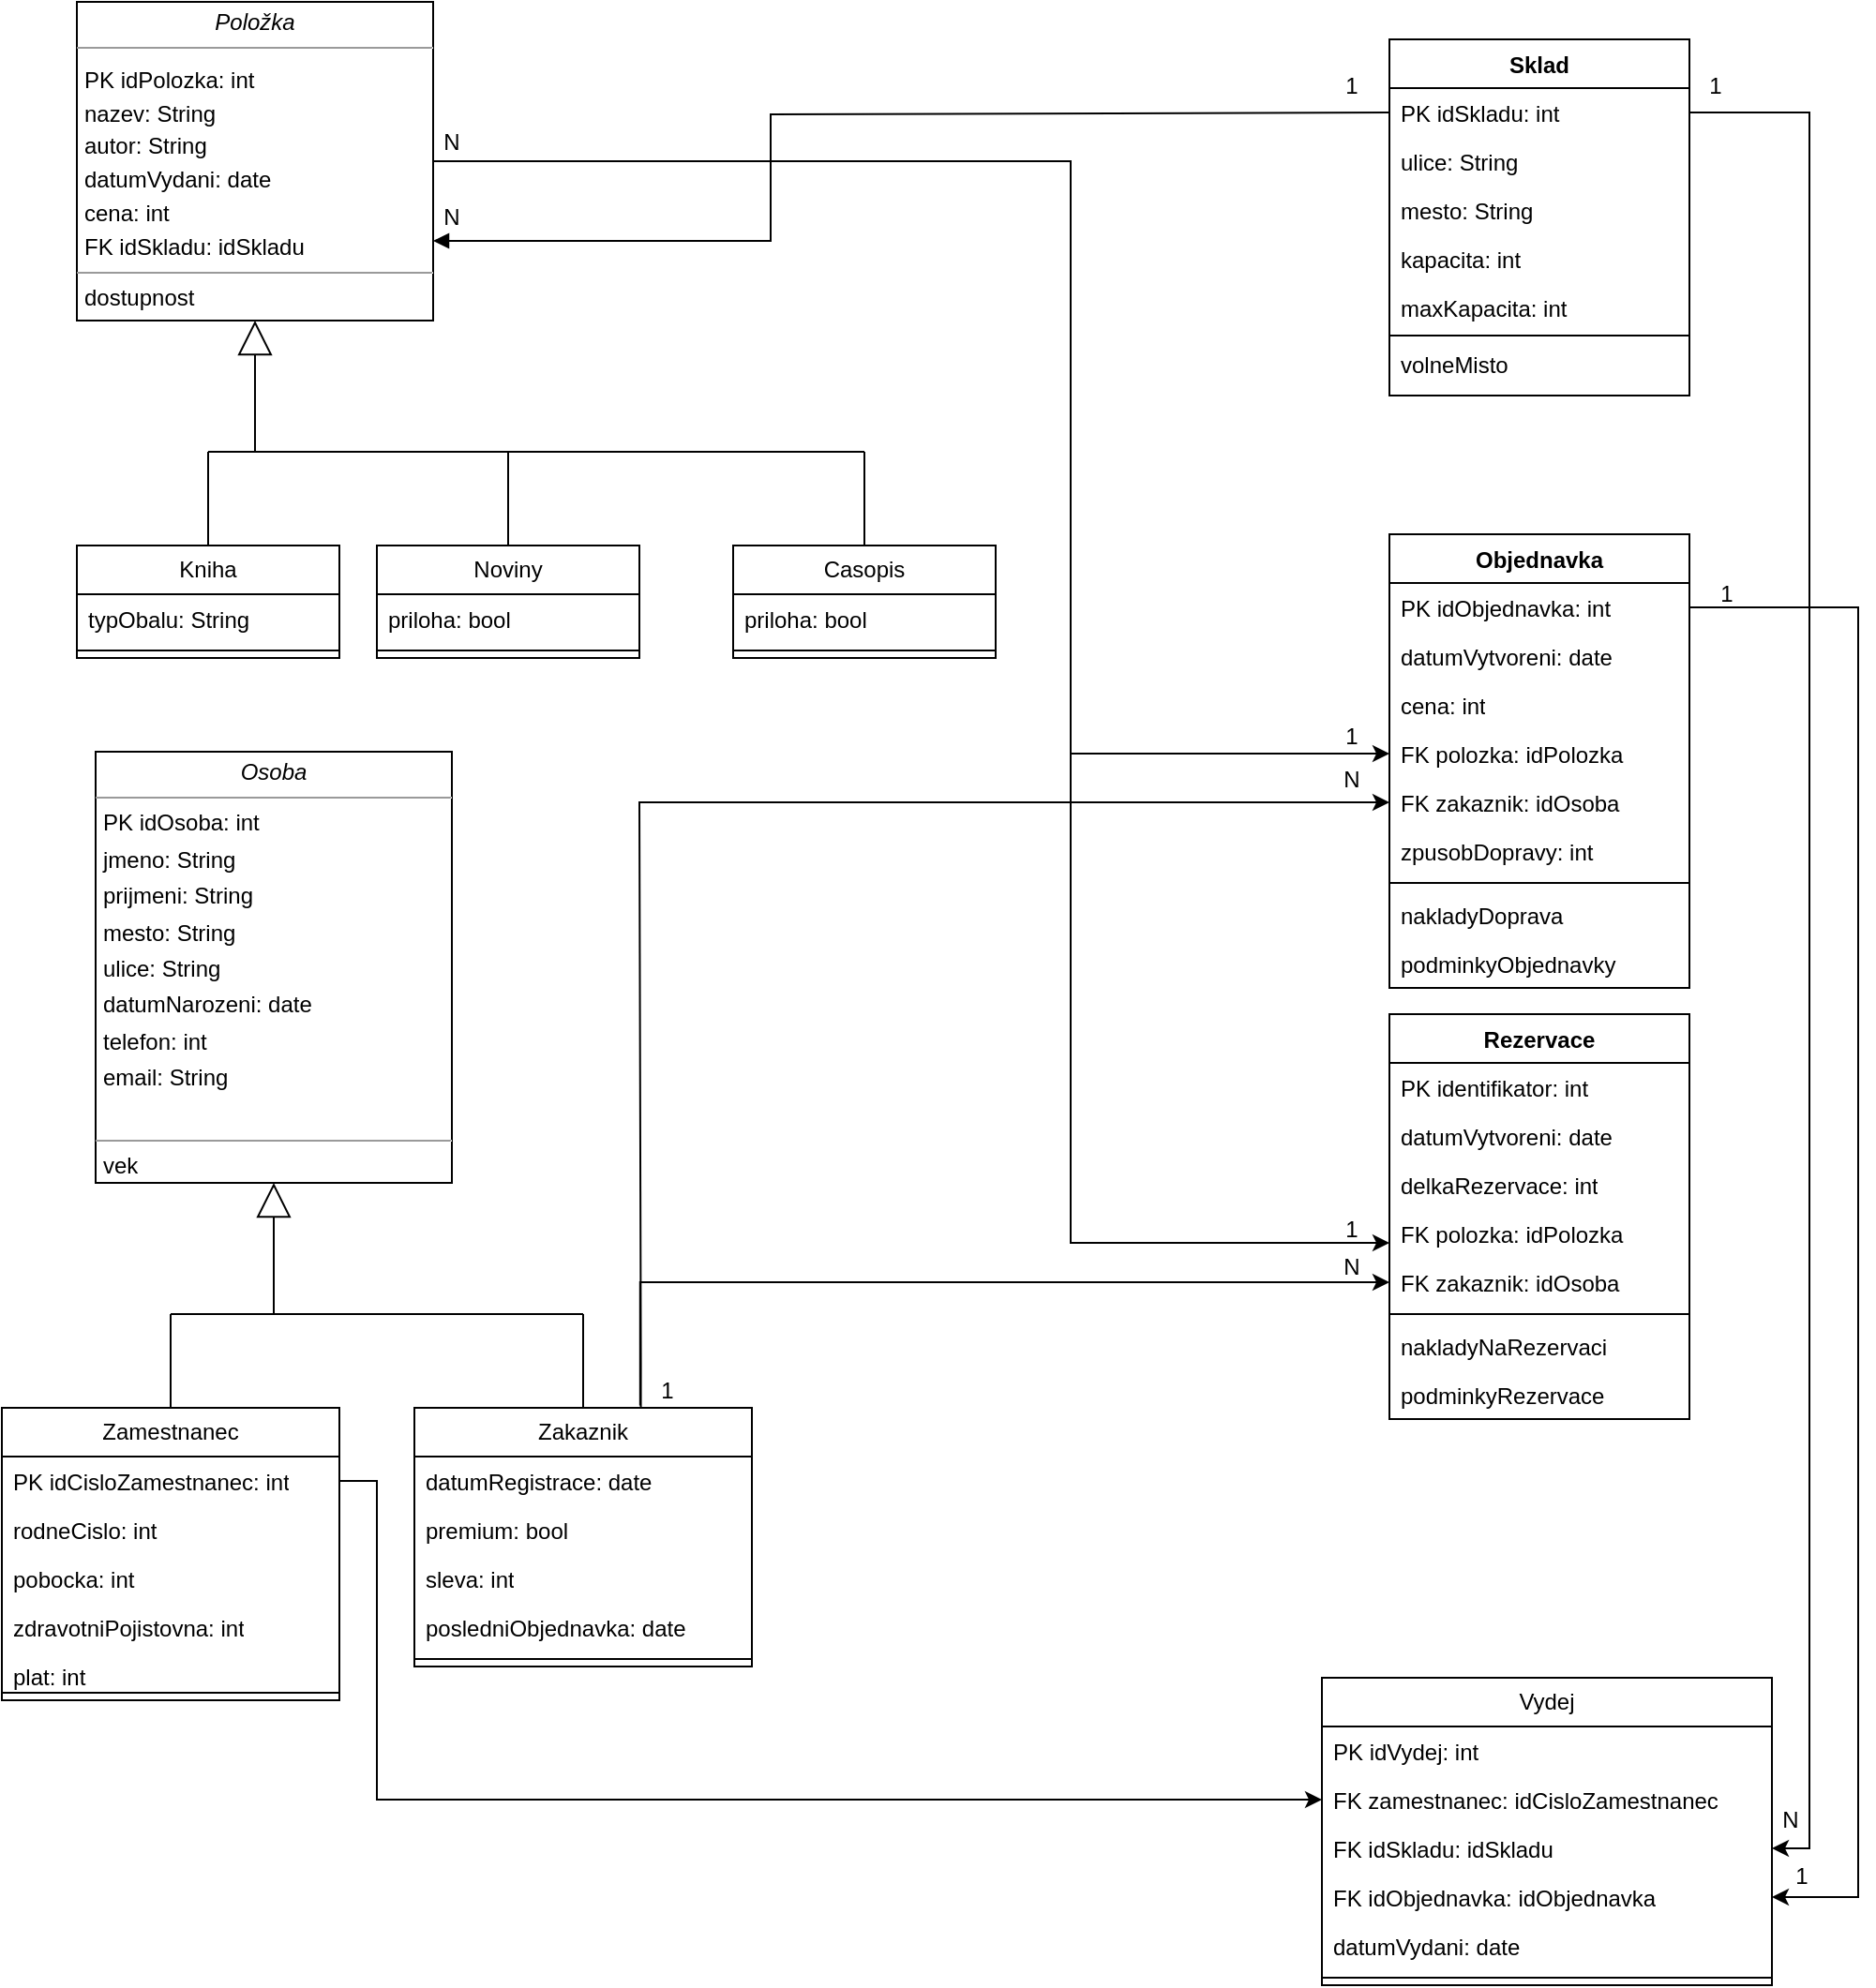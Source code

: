 <mxfile version="22.1.2" type="github">
  <diagram name="Page-1" id="c4acf3e9-155e-7222-9cf6-157b1a14988f">
    <mxGraphModel dx="1293" dy="611" grid="1" gridSize="10" guides="1" tooltips="1" connect="1" arrows="1" fold="1" page="1" pageScale="1" pageWidth="850" pageHeight="1100" background="none" math="0" shadow="0">
      <root>
        <mxCell id="0" />
        <mxCell id="1" parent="0" />
        <mxCell id="APGSo0OI6IQUyZFuy4CO-77" style="edgeStyle=orthogonalEdgeStyle;rounded=0;orthogonalLoop=1;jettySize=auto;html=1;exitX=1;exitY=0.5;exitDx=0;exitDy=0;entryX=0;entryY=0.5;entryDx=0;entryDy=0;" edge="1" parent="1" source="5d2195bd80daf111-18" target="APGSo0OI6IQUyZFuy4CO-84">
          <mxGeometry relative="1" as="geometry">
            <Array as="points">
              <mxPoint x="590" y="105" />
              <mxPoint x="590" y="421" />
            </Array>
          </mxGeometry>
        </mxCell>
        <mxCell id="5d2195bd80daf111-18" value="&lt;p style=&quot;margin:0px;margin-top:4px;text-align:center;&quot;&gt;&lt;font style=&quot;font-size: 12px;&quot;&gt;&lt;i&gt;Položka&lt;/i&gt;&lt;br&gt;&lt;/font&gt;&lt;/p&gt;&lt;hr size=&quot;1&quot;&gt;&lt;p style=&quot;margin:0px;margin-left:4px;&quot;&gt;&lt;sub&gt;&lt;font style=&quot;font-size: 12px;&quot;&gt;PK idPolozka: int&lt;/font&gt;&lt;/sub&gt;&lt;/p&gt;&lt;p style=&quot;margin:0px;margin-left:4px;&quot;&gt;&lt;sub&gt;&lt;font style=&quot;font-size: 12px;&quot;&gt;nazev: String&lt;/font&gt;&lt;/sub&gt;&lt;/p&gt;&lt;p style=&quot;margin:0px;margin-left:4px;&quot;&gt;&lt;sub&gt;&lt;font style=&quot;font-size: 12px;&quot;&gt;autor: String&lt;/font&gt;&lt;/sub&gt;&lt;/p&gt;&lt;p style=&quot;margin:0px;margin-left:4px;&quot;&gt;&lt;sub&gt;&lt;font style=&quot;font-size: 12px;&quot;&gt;datumVydani: date&lt;/font&gt;&lt;/sub&gt;&lt;/p&gt;&lt;p style=&quot;margin:0px;margin-left:4px;&quot;&gt;&lt;sub&gt;&lt;font style=&quot;font-size: 12px;&quot;&gt;cena: int&lt;/font&gt;&lt;/sub&gt;&lt;/p&gt;&lt;p style=&quot;margin:0px;margin-left:4px;&quot;&gt;&lt;sub&gt;&lt;font style=&quot;font-size: 12px;&quot;&gt;FK idSkladu: idSkladu&lt;/font&gt;&lt;/sub&gt;&lt;/p&gt;&lt;hr size=&quot;1&quot;&gt;&lt;p style=&quot;margin:0px;margin-left:4px;&quot;&gt;dostupnost&lt;/p&gt;" style="verticalAlign=top;align=left;overflow=fill;fontSize=12;fontFamily=Helvetica;html=1;rounded=0;shadow=0;comic=0;labelBackgroundColor=none;strokeWidth=1" parent="1" vertex="1">
          <mxGeometry x="60" y="20" width="190" height="170" as="geometry" />
        </mxCell>
        <mxCell id="APGSo0OI6IQUyZFuy4CO-3" value="Kniha" style="swimlane;fontStyle=0;childLayout=stackLayout;horizontal=1;startSize=26;fillColor=none;horizontalStack=0;resizeParent=1;resizeParentMax=0;resizeLast=0;collapsible=1;marginBottom=0;whiteSpace=wrap;html=1;" vertex="1" parent="1">
          <mxGeometry x="60" y="310" width="140" height="60" as="geometry" />
        </mxCell>
        <mxCell id="APGSo0OI6IQUyZFuy4CO-4" value="typObalu: String" style="text;strokeColor=none;fillColor=none;align=left;verticalAlign=top;spacingLeft=4;spacingRight=4;overflow=hidden;rotatable=0;points=[[0,0.5],[1,0.5]];portConstraint=eastwest;whiteSpace=wrap;html=1;" vertex="1" parent="APGSo0OI6IQUyZFuy4CO-3">
          <mxGeometry y="26" width="140" height="26" as="geometry" />
        </mxCell>
        <mxCell id="APGSo0OI6IQUyZFuy4CO-134" value="" style="line;strokeWidth=1;fillColor=none;align=left;verticalAlign=middle;spacingTop=-1;spacingLeft=3;spacingRight=3;rotatable=0;labelPosition=right;points=[];portConstraint=eastwest;strokeColor=inherit;" vertex="1" parent="APGSo0OI6IQUyZFuy4CO-3">
          <mxGeometry y="52" width="140" height="8" as="geometry" />
        </mxCell>
        <mxCell id="APGSo0OI6IQUyZFuy4CO-8" value="Noviny" style="swimlane;fontStyle=0;childLayout=stackLayout;horizontal=1;startSize=26;fillColor=none;horizontalStack=0;resizeParent=1;resizeParentMax=0;resizeLast=0;collapsible=1;marginBottom=0;whiteSpace=wrap;html=1;" vertex="1" parent="1">
          <mxGeometry x="220" y="310" width="140" height="60" as="geometry" />
        </mxCell>
        <mxCell id="APGSo0OI6IQUyZFuy4CO-9" value="priloha: bool" style="text;strokeColor=none;fillColor=none;align=left;verticalAlign=top;spacingLeft=4;spacingRight=4;overflow=hidden;rotatable=0;points=[[0,0.5],[1,0.5]];portConstraint=eastwest;whiteSpace=wrap;html=1;" vertex="1" parent="APGSo0OI6IQUyZFuy4CO-8">
          <mxGeometry y="26" width="140" height="26" as="geometry" />
        </mxCell>
        <mxCell id="APGSo0OI6IQUyZFuy4CO-135" value="" style="line;strokeWidth=1;fillColor=none;align=left;verticalAlign=middle;spacingTop=-1;spacingLeft=3;spacingRight=3;rotatable=0;labelPosition=right;points=[];portConstraint=eastwest;strokeColor=inherit;" vertex="1" parent="APGSo0OI6IQUyZFuy4CO-8">
          <mxGeometry y="52" width="140" height="8" as="geometry" />
        </mxCell>
        <mxCell id="APGSo0OI6IQUyZFuy4CO-12" value="Casopis" style="swimlane;fontStyle=0;childLayout=stackLayout;horizontal=1;startSize=26;fillColor=none;horizontalStack=0;resizeParent=1;resizeParentMax=0;resizeLast=0;collapsible=1;marginBottom=0;whiteSpace=wrap;html=1;" vertex="1" parent="1">
          <mxGeometry x="410" y="310" width="140" height="60" as="geometry" />
        </mxCell>
        <mxCell id="APGSo0OI6IQUyZFuy4CO-13" value="priloha: bool" style="text;strokeColor=none;fillColor=none;align=left;verticalAlign=top;spacingLeft=4;spacingRight=4;overflow=hidden;rotatable=0;points=[[0,0.5],[1,0.5]];portConstraint=eastwest;whiteSpace=wrap;html=1;" vertex="1" parent="APGSo0OI6IQUyZFuy4CO-12">
          <mxGeometry y="26" width="140" height="26" as="geometry" />
        </mxCell>
        <mxCell id="APGSo0OI6IQUyZFuy4CO-136" value="" style="line;strokeWidth=1;fillColor=none;align=left;verticalAlign=middle;spacingTop=-1;spacingLeft=3;spacingRight=3;rotatable=0;labelPosition=right;points=[];portConstraint=eastwest;strokeColor=inherit;" vertex="1" parent="APGSo0OI6IQUyZFuy4CO-12">
          <mxGeometry y="52" width="140" height="8" as="geometry" />
        </mxCell>
        <mxCell id="APGSo0OI6IQUyZFuy4CO-22" value="" style="endArrow=none;html=1;rounded=0;" edge="1" parent="1">
          <mxGeometry width="50" height="50" relative="1" as="geometry">
            <mxPoint x="130" y="260" as="sourcePoint" />
            <mxPoint x="480" y="260" as="targetPoint" />
          </mxGeometry>
        </mxCell>
        <mxCell id="APGSo0OI6IQUyZFuy4CO-23" value="" style="endArrow=none;html=1;rounded=0;exitX=0.5;exitY=0;exitDx=0;exitDy=0;" edge="1" parent="1" source="APGSo0OI6IQUyZFuy4CO-12">
          <mxGeometry width="50" height="50" relative="1" as="geometry">
            <mxPoint x="430" y="310" as="sourcePoint" />
            <mxPoint x="480" y="260" as="targetPoint" />
          </mxGeometry>
        </mxCell>
        <mxCell id="APGSo0OI6IQUyZFuy4CO-24" value="" style="endArrow=none;html=1;rounded=0;exitX=0.5;exitY=0;exitDx=0;exitDy=0;" edge="1" parent="1" source="APGSo0OI6IQUyZFuy4CO-3">
          <mxGeometry width="50" height="50" relative="1" as="geometry">
            <mxPoint x="80" y="310" as="sourcePoint" />
            <mxPoint x="130" y="260" as="targetPoint" />
          </mxGeometry>
        </mxCell>
        <mxCell id="APGSo0OI6IQUyZFuy4CO-25" value="" style="endArrow=none;html=1;rounded=0;exitX=0.5;exitY=0;exitDx=0;exitDy=0;" edge="1" parent="1" source="APGSo0OI6IQUyZFuy4CO-8">
          <mxGeometry width="50" height="50" relative="1" as="geometry">
            <mxPoint x="230" y="310" as="sourcePoint" />
            <mxPoint x="290" y="260" as="targetPoint" />
          </mxGeometry>
        </mxCell>
        <mxCell id="APGSo0OI6IQUyZFuy4CO-26" value="" style="endArrow=block;endSize=16;endFill=0;html=1;rounded=0;entryX=0.5;entryY=1;entryDx=0;entryDy=0;" edge="1" parent="1" target="5d2195bd80daf111-18">
          <mxGeometry width="160" relative="1" as="geometry">
            <mxPoint x="155" y="260" as="sourcePoint" />
            <mxPoint x="480" y="220" as="targetPoint" />
          </mxGeometry>
        </mxCell>
        <mxCell id="APGSo0OI6IQUyZFuy4CO-27" value="&lt;p style=&quot;margin:0px;margin-top:4px;text-align:center;&quot;&gt;&lt;i&gt;Osoba&lt;/i&gt;&lt;br&gt;&lt;/p&gt;&lt;hr size=&quot;1&quot;&gt;&lt;p style=&quot;margin:0px;margin-left:4px;&quot;&gt;&lt;sup&gt;&lt;font style=&quot;font-size: 12px;&quot;&gt;PK idOsoba: int&lt;/font&gt;&lt;/sup&gt;&lt;/p&gt;&lt;p style=&quot;margin:0px;margin-left:4px;&quot;&gt;&lt;sup&gt;&lt;font style=&quot;font-size: 12px;&quot;&gt;jmeno: String&lt;br&gt;prijmeni: String&lt;/font&gt;&lt;/sup&gt;&lt;/p&gt;&lt;p style=&quot;margin:0px;margin-left:4px;&quot;&gt;&lt;sup&gt;&lt;font style=&quot;font-size: 12px;&quot;&gt;mesto: String&lt;/font&gt;&lt;/sup&gt;&lt;/p&gt;&lt;p style=&quot;margin:0px;margin-left:4px;&quot;&gt;&lt;sup&gt;&lt;font style=&quot;font-size: 12px;&quot;&gt;ulice: String&lt;/font&gt;&lt;/sup&gt;&lt;/p&gt;&lt;p style=&quot;margin:0px;margin-left:4px;&quot;&gt;&lt;sup&gt;&lt;font style=&quot;font-size: 12px;&quot;&gt;datumNarozeni: date&lt;/font&gt;&lt;/sup&gt;&lt;/p&gt;&lt;p style=&quot;margin:0px;margin-left:4px;&quot;&gt;&lt;sup&gt;&lt;font style=&quot;font-size: 12px;&quot;&gt;telefon: int&lt;/font&gt;&lt;/sup&gt;&lt;/p&gt;&lt;p style=&quot;margin:0px;margin-left:4px;&quot;&gt;&lt;sup&gt;&lt;font style=&quot;font-size: 12px;&quot;&gt;email: String&lt;/font&gt;&lt;/sup&gt;&lt;/p&gt;&lt;p style=&quot;margin:0px;margin-left:4px;&quot;&gt;&lt;br&gt;&lt;/p&gt;&lt;hr size=&quot;1&quot;&gt;&lt;p style=&quot;margin:0px;margin-left:4px;&quot;&gt;vek&lt;/p&gt;&lt;p style=&quot;margin:0px;margin-left:4px;&quot;&gt;&lt;br&gt;&lt;/p&gt;" style="verticalAlign=top;align=left;overflow=fill;fontSize=12;fontFamily=Helvetica;html=1;rounded=0;shadow=0;comic=0;labelBackgroundColor=none;strokeWidth=1" vertex="1" parent="1">
          <mxGeometry x="70" y="420" width="190" height="230" as="geometry" />
        </mxCell>
        <mxCell id="APGSo0OI6IQUyZFuy4CO-29" value="Zamestnanec" style="swimlane;fontStyle=0;childLayout=stackLayout;horizontal=1;startSize=26;fillColor=none;horizontalStack=0;resizeParent=1;resizeParentMax=0;resizeLast=0;collapsible=1;marginBottom=0;whiteSpace=wrap;html=1;" vertex="1" parent="1">
          <mxGeometry x="20" y="770" width="180" height="156" as="geometry" />
        </mxCell>
        <mxCell id="APGSo0OI6IQUyZFuy4CO-30" value="PK idCisloZamestnanec: int" style="text;strokeColor=none;fillColor=none;align=left;verticalAlign=top;spacingLeft=4;spacingRight=4;overflow=hidden;rotatable=0;points=[[0,0.5],[1,0.5]];portConstraint=eastwest;whiteSpace=wrap;html=1;" vertex="1" parent="APGSo0OI6IQUyZFuy4CO-29">
          <mxGeometry y="26" width="180" height="26" as="geometry" />
        </mxCell>
        <mxCell id="APGSo0OI6IQUyZFuy4CO-31" value="rodneCislo: int" style="text;strokeColor=none;fillColor=none;align=left;verticalAlign=top;spacingLeft=4;spacingRight=4;overflow=hidden;rotatable=0;points=[[0,0.5],[1,0.5]];portConstraint=eastwest;whiteSpace=wrap;html=1;" vertex="1" parent="APGSo0OI6IQUyZFuy4CO-29">
          <mxGeometry y="52" width="180" height="26" as="geometry" />
        </mxCell>
        <mxCell id="APGSo0OI6IQUyZFuy4CO-32" value="pobocka: int&lt;br&gt;" style="text;strokeColor=none;fillColor=none;align=left;verticalAlign=top;spacingLeft=4;spacingRight=4;overflow=hidden;rotatable=0;points=[[0,0.5],[1,0.5]];portConstraint=eastwest;whiteSpace=wrap;html=1;" vertex="1" parent="APGSo0OI6IQUyZFuy4CO-29">
          <mxGeometry y="78" width="180" height="26" as="geometry" />
        </mxCell>
        <mxCell id="APGSo0OI6IQUyZFuy4CO-34" value="zdravotniPojistovna: int" style="text;strokeColor=none;fillColor=none;align=left;verticalAlign=top;spacingLeft=4;spacingRight=4;overflow=hidden;rotatable=0;points=[[0,0.5],[1,0.5]];portConstraint=eastwest;whiteSpace=wrap;html=1;" vertex="1" parent="APGSo0OI6IQUyZFuy4CO-29">
          <mxGeometry y="104" width="180" height="26" as="geometry" />
        </mxCell>
        <mxCell id="APGSo0OI6IQUyZFuy4CO-33" value="plat: int" style="text;strokeColor=none;fillColor=none;align=left;verticalAlign=top;spacingLeft=4;spacingRight=4;overflow=hidden;rotatable=0;points=[[0,0.5],[1,0.5]];portConstraint=eastwest;whiteSpace=wrap;html=1;" vertex="1" parent="APGSo0OI6IQUyZFuy4CO-29">
          <mxGeometry y="130" width="180" height="26" as="geometry" />
        </mxCell>
        <mxCell id="APGSo0OI6IQUyZFuy4CO-100" style="edgeStyle=orthogonalEdgeStyle;rounded=0;orthogonalLoop=1;jettySize=auto;html=1;entryX=0;entryY=0.5;entryDx=0;entryDy=0;exitX=0.669;exitY=-0.009;exitDx=0;exitDy=0;exitPerimeter=0;" edge="1" parent="1" source="APGSo0OI6IQUyZFuy4CO-35" target="APGSo0OI6IQUyZFuy4CO-99">
          <mxGeometry relative="1" as="geometry">
            <mxPoint x="350" y="760" as="sourcePoint" />
          </mxGeometry>
        </mxCell>
        <mxCell id="APGSo0OI6IQUyZFuy4CO-35" value="Zakaznik" style="swimlane;fontStyle=0;childLayout=stackLayout;horizontal=1;startSize=26;fillColor=none;horizontalStack=0;resizeParent=1;resizeParentMax=0;resizeLast=0;collapsible=1;marginBottom=0;whiteSpace=wrap;html=1;" vertex="1" parent="1">
          <mxGeometry x="240" y="770" width="180" height="138" as="geometry" />
        </mxCell>
        <mxCell id="APGSo0OI6IQUyZFuy4CO-36" value="datumRegistrace: date" style="text;strokeColor=none;fillColor=none;align=left;verticalAlign=top;spacingLeft=4;spacingRight=4;overflow=hidden;rotatable=0;points=[[0,0.5],[1,0.5]];portConstraint=eastwest;whiteSpace=wrap;html=1;" vertex="1" parent="APGSo0OI6IQUyZFuy4CO-35">
          <mxGeometry y="26" width="180" height="26" as="geometry" />
        </mxCell>
        <mxCell id="APGSo0OI6IQUyZFuy4CO-37" value="premium: bool" style="text;strokeColor=none;fillColor=none;align=left;verticalAlign=top;spacingLeft=4;spacingRight=4;overflow=hidden;rotatable=0;points=[[0,0.5],[1,0.5]];portConstraint=eastwest;whiteSpace=wrap;html=1;" vertex="1" parent="APGSo0OI6IQUyZFuy4CO-35">
          <mxGeometry y="52" width="180" height="26" as="geometry" />
        </mxCell>
        <mxCell id="APGSo0OI6IQUyZFuy4CO-39" value="sleva: int" style="text;strokeColor=none;fillColor=none;align=left;verticalAlign=top;spacingLeft=4;spacingRight=4;overflow=hidden;rotatable=0;points=[[0,0.5],[1,0.5]];portConstraint=eastwest;whiteSpace=wrap;html=1;" vertex="1" parent="APGSo0OI6IQUyZFuy4CO-35">
          <mxGeometry y="78" width="180" height="26" as="geometry" />
        </mxCell>
        <mxCell id="APGSo0OI6IQUyZFuy4CO-38" value="posledniObjednavka: date" style="text;strokeColor=none;fillColor=none;align=left;verticalAlign=top;spacingLeft=4;spacingRight=4;overflow=hidden;rotatable=0;points=[[0,0.5],[1,0.5]];portConstraint=eastwest;whiteSpace=wrap;html=1;" vertex="1" parent="APGSo0OI6IQUyZFuy4CO-35">
          <mxGeometry y="104" width="180" height="26" as="geometry" />
        </mxCell>
        <mxCell id="APGSo0OI6IQUyZFuy4CO-132" value="" style="line;strokeWidth=1;fillColor=none;align=left;verticalAlign=middle;spacingTop=-1;spacingLeft=3;spacingRight=3;rotatable=0;labelPosition=right;points=[];portConstraint=eastwest;strokeColor=inherit;" vertex="1" parent="APGSo0OI6IQUyZFuy4CO-35">
          <mxGeometry y="130" width="180" height="8" as="geometry" />
        </mxCell>
        <mxCell id="APGSo0OI6IQUyZFuy4CO-40" value="" style="endArrow=none;html=1;rounded=0;" edge="1" parent="1">
          <mxGeometry width="50" height="50" relative="1" as="geometry">
            <mxPoint x="110" y="720" as="sourcePoint" />
            <mxPoint x="330" y="720" as="targetPoint" />
          </mxGeometry>
        </mxCell>
        <mxCell id="APGSo0OI6IQUyZFuy4CO-41" value="" style="endArrow=none;html=1;rounded=0;exitX=0.5;exitY=0;exitDx=0;exitDy=0;" edge="1" parent="1" source="APGSo0OI6IQUyZFuy4CO-29">
          <mxGeometry width="50" height="50" relative="1" as="geometry">
            <mxPoint x="70" y="770" as="sourcePoint" />
            <mxPoint x="110" y="720" as="targetPoint" />
          </mxGeometry>
        </mxCell>
        <mxCell id="APGSo0OI6IQUyZFuy4CO-42" value="" style="endArrow=none;html=1;rounded=0;exitX=0.5;exitY=0;exitDx=0;exitDy=0;" edge="1" parent="1" source="APGSo0OI6IQUyZFuy4CO-35">
          <mxGeometry width="50" height="50" relative="1" as="geometry">
            <mxPoint x="250" y="680" as="sourcePoint" />
            <mxPoint x="330" y="720" as="targetPoint" />
          </mxGeometry>
        </mxCell>
        <mxCell id="APGSo0OI6IQUyZFuy4CO-43" value="" style="endArrow=block;endSize=16;endFill=0;html=1;rounded=0;entryX=0.5;entryY=1;entryDx=0;entryDy=0;" edge="1" parent="1" target="APGSo0OI6IQUyZFuy4CO-27">
          <mxGeometry width="160" relative="1" as="geometry">
            <mxPoint x="165" y="720" as="sourcePoint" />
            <mxPoint x="320" y="720" as="targetPoint" />
          </mxGeometry>
        </mxCell>
        <mxCell id="APGSo0OI6IQUyZFuy4CO-44" value="Sklad" style="swimlane;fontStyle=1;align=center;verticalAlign=top;childLayout=stackLayout;horizontal=1;startSize=26;horizontalStack=0;resizeParent=1;resizeParentMax=0;resizeLast=0;collapsible=1;marginBottom=0;whiteSpace=wrap;html=1;" vertex="1" parent="1">
          <mxGeometry x="760" y="40" width="160" height="190" as="geometry" />
        </mxCell>
        <mxCell id="APGSo0OI6IQUyZFuy4CO-45" value="PK idSkladu: int" style="text;strokeColor=none;fillColor=none;align=left;verticalAlign=top;spacingLeft=4;spacingRight=4;overflow=hidden;rotatable=0;points=[[0,0.5],[1,0.5]];portConstraint=eastwest;whiteSpace=wrap;html=1;" vertex="1" parent="APGSo0OI6IQUyZFuy4CO-44">
          <mxGeometry y="26" width="160" height="26" as="geometry" />
        </mxCell>
        <mxCell id="APGSo0OI6IQUyZFuy4CO-49" value="ulice: String" style="text;strokeColor=none;fillColor=none;align=left;verticalAlign=top;spacingLeft=4;spacingRight=4;overflow=hidden;rotatable=0;points=[[0,0.5],[1,0.5]];portConstraint=eastwest;whiteSpace=wrap;html=1;" vertex="1" parent="APGSo0OI6IQUyZFuy4CO-44">
          <mxGeometry y="52" width="160" height="26" as="geometry" />
        </mxCell>
        <mxCell id="APGSo0OI6IQUyZFuy4CO-48" value="mesto: String" style="text;strokeColor=none;fillColor=none;align=left;verticalAlign=top;spacingLeft=4;spacingRight=4;overflow=hidden;rotatable=0;points=[[0,0.5],[1,0.5]];portConstraint=eastwest;whiteSpace=wrap;html=1;" vertex="1" parent="APGSo0OI6IQUyZFuy4CO-44">
          <mxGeometry y="78" width="160" height="26" as="geometry" />
        </mxCell>
        <mxCell id="APGSo0OI6IQUyZFuy4CO-51" value="kapacita: int" style="text;strokeColor=none;fillColor=none;align=left;verticalAlign=top;spacingLeft=4;spacingRight=4;overflow=hidden;rotatable=0;points=[[0,0.5],[1,0.5]];portConstraint=eastwest;whiteSpace=wrap;html=1;" vertex="1" parent="APGSo0OI6IQUyZFuy4CO-44">
          <mxGeometry y="104" width="160" height="26" as="geometry" />
        </mxCell>
        <mxCell id="APGSo0OI6IQUyZFuy4CO-50" value="maxKapacita: int" style="text;strokeColor=none;fillColor=none;align=left;verticalAlign=top;spacingLeft=4;spacingRight=4;overflow=hidden;rotatable=0;points=[[0,0.5],[1,0.5]];portConstraint=eastwest;whiteSpace=wrap;html=1;" vertex="1" parent="APGSo0OI6IQUyZFuy4CO-44">
          <mxGeometry y="130" width="160" height="26" as="geometry" />
        </mxCell>
        <mxCell id="APGSo0OI6IQUyZFuy4CO-46" value="" style="line;strokeWidth=1;fillColor=none;align=left;verticalAlign=middle;spacingTop=-1;spacingLeft=3;spacingRight=3;rotatable=0;labelPosition=right;points=[];portConstraint=eastwest;strokeColor=inherit;" vertex="1" parent="APGSo0OI6IQUyZFuy4CO-44">
          <mxGeometry y="156" width="160" height="4" as="geometry" />
        </mxCell>
        <mxCell id="APGSo0OI6IQUyZFuy4CO-52" value="volneMisto" style="text;strokeColor=none;fillColor=none;align=left;verticalAlign=top;spacingLeft=4;spacingRight=4;overflow=hidden;rotatable=0;points=[[0,0.5],[1,0.5]];portConstraint=eastwest;whiteSpace=wrap;html=1;" vertex="1" parent="APGSo0OI6IQUyZFuy4CO-44">
          <mxGeometry y="160" width="160" height="30" as="geometry" />
        </mxCell>
        <mxCell id="APGSo0OI6IQUyZFuy4CO-53" value="Objednavka" style="swimlane;fontStyle=1;align=center;verticalAlign=top;childLayout=stackLayout;horizontal=1;startSize=26;horizontalStack=0;resizeParent=1;resizeParentMax=0;resizeLast=0;collapsible=1;marginBottom=0;whiteSpace=wrap;html=1;" vertex="1" parent="1">
          <mxGeometry x="760" y="304" width="160" height="242" as="geometry" />
        </mxCell>
        <mxCell id="APGSo0OI6IQUyZFuy4CO-57" value="PK idObjednavka: int" style="text;strokeColor=none;fillColor=none;align=left;verticalAlign=top;spacingLeft=4;spacingRight=4;overflow=hidden;rotatable=0;points=[[0,0.5],[1,0.5]];portConstraint=eastwest;whiteSpace=wrap;html=1;" vertex="1" parent="APGSo0OI6IQUyZFuy4CO-53">
          <mxGeometry y="26" width="160" height="26" as="geometry" />
        </mxCell>
        <mxCell id="APGSo0OI6IQUyZFuy4CO-61" value="datumVytvoreni: date" style="text;strokeColor=none;fillColor=none;align=left;verticalAlign=top;spacingLeft=4;spacingRight=4;overflow=hidden;rotatable=0;points=[[0,0.5],[1,0.5]];portConstraint=eastwest;whiteSpace=wrap;html=1;" vertex="1" parent="APGSo0OI6IQUyZFuy4CO-53">
          <mxGeometry y="52" width="160" height="26" as="geometry" />
        </mxCell>
        <mxCell id="APGSo0OI6IQUyZFuy4CO-63" value="cena: int" style="text;strokeColor=none;fillColor=none;align=left;verticalAlign=top;spacingLeft=4;spacingRight=4;overflow=hidden;rotatable=0;points=[[0,0.5],[1,0.5]];portConstraint=eastwest;whiteSpace=wrap;html=1;" vertex="1" parent="APGSo0OI6IQUyZFuy4CO-53">
          <mxGeometry y="78" width="160" height="26" as="geometry" />
        </mxCell>
        <mxCell id="APGSo0OI6IQUyZFuy4CO-84" value="FK polozka: idPolozka" style="text;strokeColor=none;fillColor=none;align=left;verticalAlign=top;spacingLeft=4;spacingRight=4;overflow=hidden;rotatable=0;points=[[0,0.5],[1,0.5]];portConstraint=eastwest;whiteSpace=wrap;html=1;" vertex="1" parent="APGSo0OI6IQUyZFuy4CO-53">
          <mxGeometry y="104" width="160" height="26" as="geometry" />
        </mxCell>
        <mxCell id="APGSo0OI6IQUyZFuy4CO-98" value="FK zakaznik: idOsoba" style="text;strokeColor=none;fillColor=none;align=left;verticalAlign=top;spacingLeft=4;spacingRight=4;overflow=hidden;rotatable=0;points=[[0,0.5],[1,0.5]];portConstraint=eastwest;whiteSpace=wrap;html=1;" vertex="1" parent="APGSo0OI6IQUyZFuy4CO-53">
          <mxGeometry y="130" width="160" height="26" as="geometry" />
        </mxCell>
        <mxCell id="APGSo0OI6IQUyZFuy4CO-60" value="zpusobDopravy: int" style="text;strokeColor=none;fillColor=none;align=left;verticalAlign=top;spacingLeft=4;spacingRight=4;overflow=hidden;rotatable=0;points=[[0,0.5],[1,0.5]];portConstraint=eastwest;whiteSpace=wrap;html=1;" vertex="1" parent="APGSo0OI6IQUyZFuy4CO-53">
          <mxGeometry y="156" width="160" height="26" as="geometry" />
        </mxCell>
        <mxCell id="APGSo0OI6IQUyZFuy4CO-55" value="" style="line;strokeWidth=1;fillColor=none;align=left;verticalAlign=middle;spacingTop=-1;spacingLeft=3;spacingRight=3;rotatable=0;labelPosition=right;points=[];portConstraint=eastwest;strokeColor=inherit;" vertex="1" parent="APGSo0OI6IQUyZFuy4CO-53">
          <mxGeometry y="182" width="160" height="8" as="geometry" />
        </mxCell>
        <mxCell id="APGSo0OI6IQUyZFuy4CO-62" value="nakladyDoprava" style="text;strokeColor=none;fillColor=none;align=left;verticalAlign=top;spacingLeft=4;spacingRight=4;overflow=hidden;rotatable=0;points=[[0,0.5],[1,0.5]];portConstraint=eastwest;whiteSpace=wrap;html=1;" vertex="1" parent="APGSo0OI6IQUyZFuy4CO-53">
          <mxGeometry y="190" width="160" height="26" as="geometry" />
        </mxCell>
        <mxCell id="APGSo0OI6IQUyZFuy4CO-56" value="podminkyObjednavky" style="text;strokeColor=none;fillColor=none;align=left;verticalAlign=top;spacingLeft=4;spacingRight=4;overflow=hidden;rotatable=0;points=[[0,0.5],[1,0.5]];portConstraint=eastwest;whiteSpace=wrap;html=1;" vertex="1" parent="APGSo0OI6IQUyZFuy4CO-53">
          <mxGeometry y="216" width="160" height="26" as="geometry" />
        </mxCell>
        <mxCell id="APGSo0OI6IQUyZFuy4CO-64" value="Rezervace" style="swimlane;fontStyle=1;align=center;verticalAlign=top;childLayout=stackLayout;horizontal=1;startSize=26;horizontalStack=0;resizeParent=1;resizeParentMax=0;resizeLast=0;collapsible=1;marginBottom=0;whiteSpace=wrap;html=1;" vertex="1" parent="1">
          <mxGeometry x="760" y="560" width="160" height="216" as="geometry" />
        </mxCell>
        <mxCell id="APGSo0OI6IQUyZFuy4CO-65" value="PK identifikator: int&lt;br&gt;" style="text;strokeColor=none;fillColor=none;align=left;verticalAlign=top;spacingLeft=4;spacingRight=4;overflow=hidden;rotatable=0;points=[[0,0.5],[1,0.5]];portConstraint=eastwest;whiteSpace=wrap;html=1;" vertex="1" parent="APGSo0OI6IQUyZFuy4CO-64">
          <mxGeometry y="26" width="160" height="26" as="geometry" />
        </mxCell>
        <mxCell id="APGSo0OI6IQUyZFuy4CO-72" value="datumVytvoreni: date" style="text;strokeColor=none;fillColor=none;align=left;verticalAlign=top;spacingLeft=4;spacingRight=4;overflow=hidden;rotatable=0;points=[[0,0.5],[1,0.5]];portConstraint=eastwest;whiteSpace=wrap;html=1;" vertex="1" parent="APGSo0OI6IQUyZFuy4CO-64">
          <mxGeometry y="52" width="160" height="26" as="geometry" />
        </mxCell>
        <mxCell id="APGSo0OI6IQUyZFuy4CO-66" value="delkaRezervace: int" style="text;strokeColor=none;fillColor=none;align=left;verticalAlign=top;spacingLeft=4;spacingRight=4;overflow=hidden;rotatable=0;points=[[0,0.5],[1,0.5]];portConstraint=eastwest;whiteSpace=wrap;html=1;" vertex="1" parent="APGSo0OI6IQUyZFuy4CO-64">
          <mxGeometry y="78" width="160" height="26" as="geometry" />
        </mxCell>
        <mxCell id="APGSo0OI6IQUyZFuy4CO-85" value="FK polozka: idPolozka" style="text;strokeColor=none;fillColor=none;align=left;verticalAlign=top;spacingLeft=4;spacingRight=4;overflow=hidden;rotatable=0;points=[[0,0.5],[1,0.5]];portConstraint=eastwest;whiteSpace=wrap;html=1;" vertex="1" parent="APGSo0OI6IQUyZFuy4CO-64">
          <mxGeometry y="104" width="160" height="26" as="geometry" />
        </mxCell>
        <mxCell id="APGSo0OI6IQUyZFuy4CO-99" value="FK zakaznik: idOsoba" style="text;strokeColor=none;fillColor=none;align=left;verticalAlign=top;spacingLeft=4;spacingRight=4;overflow=hidden;rotatable=0;points=[[0,0.5],[1,0.5]];portConstraint=eastwest;whiteSpace=wrap;html=1;" vertex="1" parent="APGSo0OI6IQUyZFuy4CO-64">
          <mxGeometry y="130" width="160" height="26" as="geometry" />
        </mxCell>
        <mxCell id="APGSo0OI6IQUyZFuy4CO-69" value="" style="line;strokeWidth=1;fillColor=none;align=left;verticalAlign=middle;spacingTop=-1;spacingLeft=3;spacingRight=3;rotatable=0;labelPosition=right;points=[];portConstraint=eastwest;strokeColor=inherit;" vertex="1" parent="APGSo0OI6IQUyZFuy4CO-64">
          <mxGeometry y="156" width="160" height="8" as="geometry" />
        </mxCell>
        <mxCell id="APGSo0OI6IQUyZFuy4CO-70" value="nakladyNaRezervaci" style="text;strokeColor=none;fillColor=none;align=left;verticalAlign=top;spacingLeft=4;spacingRight=4;overflow=hidden;rotatable=0;points=[[0,0.5],[1,0.5]];portConstraint=eastwest;whiteSpace=wrap;html=1;" vertex="1" parent="APGSo0OI6IQUyZFuy4CO-64">
          <mxGeometry y="164" width="160" height="26" as="geometry" />
        </mxCell>
        <mxCell id="APGSo0OI6IQUyZFuy4CO-71" value="podminkyRezervace" style="text;strokeColor=none;fillColor=none;align=left;verticalAlign=top;spacingLeft=4;spacingRight=4;overflow=hidden;rotatable=0;points=[[0,0.5],[1,0.5]];portConstraint=eastwest;whiteSpace=wrap;html=1;" vertex="1" parent="APGSo0OI6IQUyZFuy4CO-64">
          <mxGeometry y="190" width="160" height="26" as="geometry" />
        </mxCell>
        <mxCell id="APGSo0OI6IQUyZFuy4CO-78" value="N" style="text;html=1;strokeColor=none;fillColor=none;align=center;verticalAlign=middle;whiteSpace=wrap;rounded=0;" vertex="1" parent="1">
          <mxGeometry x="250" y="80" width="20" height="30" as="geometry" />
        </mxCell>
        <mxCell id="APGSo0OI6IQUyZFuy4CO-79" value="1" style="text;html=1;strokeColor=none;fillColor=none;align=center;verticalAlign=middle;whiteSpace=wrap;rounded=0;" vertex="1" parent="1">
          <mxGeometry x="710" y="397" width="60" height="30" as="geometry" />
        </mxCell>
        <mxCell id="APGSo0OI6IQUyZFuy4CO-80" value="Vydej" style="swimlane;fontStyle=0;childLayout=stackLayout;horizontal=1;startSize=26;fillColor=none;horizontalStack=0;resizeParent=1;resizeParentMax=0;resizeLast=0;collapsible=1;marginBottom=0;whiteSpace=wrap;html=1;" vertex="1" parent="1">
          <mxGeometry x="724" y="914" width="240" height="164" as="geometry" />
        </mxCell>
        <mxCell id="APGSo0OI6IQUyZFuy4CO-81" value="PK idVydej: int" style="text;strokeColor=none;fillColor=none;align=left;verticalAlign=top;spacingLeft=4;spacingRight=4;overflow=hidden;rotatable=0;points=[[0,0.5],[1,0.5]];portConstraint=eastwest;whiteSpace=wrap;html=1;" vertex="1" parent="APGSo0OI6IQUyZFuy4CO-80">
          <mxGeometry y="26" width="240" height="26" as="geometry" />
        </mxCell>
        <mxCell id="APGSo0OI6IQUyZFuy4CO-119" value="FK zamestnanec:&amp;nbsp;idCisloZamestnanec&amp;nbsp;" style="text;strokeColor=none;fillColor=none;align=left;verticalAlign=top;spacingLeft=4;spacingRight=4;overflow=hidden;rotatable=0;points=[[0,0.5],[1,0.5]];portConstraint=eastwest;whiteSpace=wrap;html=1;" vertex="1" parent="APGSo0OI6IQUyZFuy4CO-80">
          <mxGeometry y="52" width="240" height="26" as="geometry" />
        </mxCell>
        <mxCell id="APGSo0OI6IQUyZFuy4CO-121" value="FK idSkladu: idSkladu" style="text;strokeColor=none;fillColor=none;align=left;verticalAlign=top;spacingLeft=4;spacingRight=4;overflow=hidden;rotatable=0;points=[[0,0.5],[1,0.5]];portConstraint=eastwest;whiteSpace=wrap;html=1;" vertex="1" parent="APGSo0OI6IQUyZFuy4CO-80">
          <mxGeometry y="78" width="240" height="26" as="geometry" />
        </mxCell>
        <mxCell id="APGSo0OI6IQUyZFuy4CO-123" value="FK idObjednavka: idObjednavka" style="text;strokeColor=none;fillColor=none;align=left;verticalAlign=top;spacingLeft=4;spacingRight=4;overflow=hidden;rotatable=0;points=[[0,0.5],[1,0.5]];portConstraint=eastwest;whiteSpace=wrap;html=1;" vertex="1" parent="APGSo0OI6IQUyZFuy4CO-80">
          <mxGeometry y="104" width="240" height="26" as="geometry" />
        </mxCell>
        <mxCell id="APGSo0OI6IQUyZFuy4CO-82" value="datumVydani: date" style="text;strokeColor=none;fillColor=none;align=left;verticalAlign=top;spacingLeft=4;spacingRight=4;overflow=hidden;rotatable=0;points=[[0,0.5],[1,0.5]];portConstraint=eastwest;whiteSpace=wrap;html=1;" vertex="1" parent="APGSo0OI6IQUyZFuy4CO-80">
          <mxGeometry y="130" width="240" height="26" as="geometry" />
        </mxCell>
        <mxCell id="APGSo0OI6IQUyZFuy4CO-133" value="" style="line;strokeWidth=1;fillColor=none;align=left;verticalAlign=middle;spacingTop=-1;spacingLeft=3;spacingRight=3;rotatable=0;labelPosition=right;points=[];portConstraint=eastwest;strokeColor=inherit;" vertex="1" parent="APGSo0OI6IQUyZFuy4CO-80">
          <mxGeometry y="156" width="240" height="8" as="geometry" />
        </mxCell>
        <mxCell id="APGSo0OI6IQUyZFuy4CO-86" style="edgeStyle=orthogonalEdgeStyle;rounded=0;orthogonalLoop=1;jettySize=auto;html=1;exitX=0;exitY=0.75;exitDx=0;exitDy=0;entryX=0;entryY=0.5;entryDx=0;entryDy=0;" edge="1" parent="1">
          <mxGeometry relative="1" as="geometry">
            <mxPoint x="250" y="107.5" as="sourcePoint" />
            <mxPoint x="760" y="682" as="targetPoint" />
            <Array as="points">
              <mxPoint x="250" y="105" />
              <mxPoint x="590" y="105" />
              <mxPoint x="590" y="682" />
            </Array>
          </mxGeometry>
        </mxCell>
        <mxCell id="APGSo0OI6IQUyZFuy4CO-87" value="1" style="text;html=1;strokeColor=none;fillColor=none;align=center;verticalAlign=middle;whiteSpace=wrap;rounded=0;" vertex="1" parent="1">
          <mxGeometry x="710" y="660" width="60" height="30" as="geometry" />
        </mxCell>
        <mxCell id="APGSo0OI6IQUyZFuy4CO-96" value="1" style="text;html=1;strokeColor=none;fillColor=none;align=center;verticalAlign=middle;whiteSpace=wrap;rounded=0;" vertex="1" parent="1">
          <mxGeometry x="710" y="50" width="60" height="30" as="geometry" />
        </mxCell>
        <mxCell id="APGSo0OI6IQUyZFuy4CO-97" value="N" style="text;html=1;strokeColor=none;fillColor=none;align=center;verticalAlign=middle;whiteSpace=wrap;rounded=0;" vertex="1" parent="1">
          <mxGeometry x="250" y="120" width="20" height="30" as="geometry" />
        </mxCell>
        <mxCell id="APGSo0OI6IQUyZFuy4CO-101" style="edgeStyle=orthogonalEdgeStyle;rounded=0;orthogonalLoop=1;jettySize=auto;html=1;exitX=0.671;exitY=0.001;exitDx=0;exitDy=0;entryX=0;entryY=0.5;entryDx=0;entryDy=0;exitPerimeter=0;" edge="1" parent="1" source="APGSo0OI6IQUyZFuy4CO-35" target="APGSo0OI6IQUyZFuy4CO-98">
          <mxGeometry relative="1" as="geometry">
            <mxPoint x="340.0" y="770" as="sourcePoint" />
            <mxPoint x="739.58" y="447.39" as="targetPoint" />
            <Array as="points">
              <mxPoint x="361" y="746" />
              <mxPoint x="360" y="746" />
              <mxPoint x="360" y="447" />
            </Array>
          </mxGeometry>
        </mxCell>
        <mxCell id="APGSo0OI6IQUyZFuy4CO-102" value="1" style="text;html=1;strokeColor=none;fillColor=none;align=center;verticalAlign=middle;whiteSpace=wrap;rounded=0;" vertex="1" parent="1">
          <mxGeometry x="360" y="746" width="30" height="30" as="geometry" />
        </mxCell>
        <mxCell id="APGSo0OI6IQUyZFuy4CO-104" value="N" style="text;html=1;strokeColor=none;fillColor=none;align=center;verticalAlign=middle;whiteSpace=wrap;rounded=0;" vertex="1" parent="1">
          <mxGeometry x="730" y="420" width="20" height="30" as="geometry" />
        </mxCell>
        <mxCell id="APGSo0OI6IQUyZFuy4CO-105" value="N" style="text;html=1;strokeColor=none;fillColor=none;align=center;verticalAlign=middle;whiteSpace=wrap;rounded=0;" vertex="1" parent="1">
          <mxGeometry x="730" y="680" width="20" height="30" as="geometry" />
        </mxCell>
        <mxCell id="APGSo0OI6IQUyZFuy4CO-117" value="" style="endArrow=block;endFill=1;html=1;edgeStyle=orthogonalEdgeStyle;align=left;verticalAlign=top;rounded=0;exitX=0;exitY=0.5;exitDx=0;exitDy=0;entryX=1;entryY=0.75;entryDx=0;entryDy=0;" edge="1" parent="1" source="APGSo0OI6IQUyZFuy4CO-45" target="5d2195bd80daf111-18">
          <mxGeometry x="-1" relative="1" as="geometry">
            <mxPoint x="800" y="64.5" as="sourcePoint" />
            <mxPoint x="670" y="135.5" as="targetPoint" />
            <Array as="points">
              <mxPoint x="430" y="80" />
              <mxPoint x="430" y="147" />
            </Array>
          </mxGeometry>
        </mxCell>
        <mxCell id="APGSo0OI6IQUyZFuy4CO-120" style="edgeStyle=orthogonalEdgeStyle;rounded=0;orthogonalLoop=1;jettySize=auto;html=1;exitX=1;exitY=0.5;exitDx=0;exitDy=0;entryX=0;entryY=0.5;entryDx=0;entryDy=0;" edge="1" parent="1" source="APGSo0OI6IQUyZFuy4CO-30" target="APGSo0OI6IQUyZFuy4CO-119">
          <mxGeometry relative="1" as="geometry">
            <Array as="points">
              <mxPoint x="220" y="809" />
              <mxPoint x="220" y="979" />
              <mxPoint x="720" y="979" />
            </Array>
          </mxGeometry>
        </mxCell>
        <mxCell id="APGSo0OI6IQUyZFuy4CO-122" style="edgeStyle=orthogonalEdgeStyle;rounded=0;orthogonalLoop=1;jettySize=auto;html=1;exitX=1;exitY=0.5;exitDx=0;exitDy=0;entryX=1;entryY=0.5;entryDx=0;entryDy=0;" edge="1" parent="1" source="APGSo0OI6IQUyZFuy4CO-45" target="APGSo0OI6IQUyZFuy4CO-121">
          <mxGeometry relative="1" as="geometry" />
        </mxCell>
        <mxCell id="APGSo0OI6IQUyZFuy4CO-124" style="edgeStyle=orthogonalEdgeStyle;rounded=0;orthogonalLoop=1;jettySize=auto;html=1;exitX=1;exitY=0.5;exitDx=0;exitDy=0;entryX=1;entryY=0.5;entryDx=0;entryDy=0;" edge="1" parent="1" source="APGSo0OI6IQUyZFuy4CO-57" target="APGSo0OI6IQUyZFuy4CO-123">
          <mxGeometry relative="1" as="geometry">
            <Array as="points">
              <mxPoint x="1010" y="343" />
              <mxPoint x="1010" y="1031" />
            </Array>
          </mxGeometry>
        </mxCell>
        <mxCell id="APGSo0OI6IQUyZFuy4CO-125" value="1" style="text;html=1;strokeColor=none;fillColor=none;align=center;verticalAlign=middle;whiteSpace=wrap;rounded=0;" vertex="1" parent="1">
          <mxGeometry x="910" y="321" width="60" height="30" as="geometry" />
        </mxCell>
        <mxCell id="APGSo0OI6IQUyZFuy4CO-126" value="1" style="text;html=1;strokeColor=none;fillColor=none;align=center;verticalAlign=middle;whiteSpace=wrap;rounded=0;" vertex="1" parent="1">
          <mxGeometry x="950" y="1005" width="60" height="30" as="geometry" />
        </mxCell>
        <mxCell id="APGSo0OI6IQUyZFuy4CO-127" value="1" style="text;html=1;strokeColor=none;fillColor=none;align=center;verticalAlign=middle;whiteSpace=wrap;rounded=0;" vertex="1" parent="1">
          <mxGeometry x="904" y="50" width="60" height="30" as="geometry" />
        </mxCell>
        <mxCell id="APGSo0OI6IQUyZFuy4CO-129" value="N" style="text;html=1;strokeColor=none;fillColor=none;align=center;verticalAlign=middle;whiteSpace=wrap;rounded=0;" vertex="1" parent="1">
          <mxGeometry x="964" y="975" width="20" height="30" as="geometry" />
        </mxCell>
        <mxCell id="APGSo0OI6IQUyZFuy4CO-131" value="" style="line;strokeWidth=1;fillColor=none;align=left;verticalAlign=middle;spacingTop=-1;spacingLeft=3;spacingRight=3;rotatable=0;labelPosition=right;points=[];portConstraint=eastwest;strokeColor=inherit;" vertex="1" parent="1">
          <mxGeometry x="20" y="918" width="180" height="8" as="geometry" />
        </mxCell>
      </root>
    </mxGraphModel>
  </diagram>
</mxfile>
